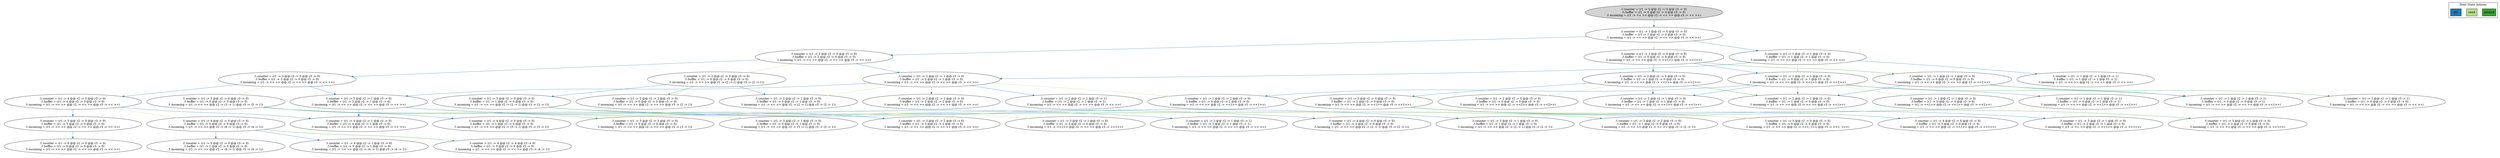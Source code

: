 strict digraph DiskGraph {
edge [colorscheme="paired12"]
nodesep=0.35;
subgraph cluster_graph {
color="white";
4905461063942805406 [label="/\\ counter = (r1 :> 0 @@ r2 :> 0 @@ r3 :> 0)\n/\\ buffer = (r1 :> 0 @@ r2 :> 0 @@ r3 :> 0)\n/\\ incoming = (r1 :> << >> @@ r2 :> << >> @@ r3 :> << >>)",style = filled]
4905461063942805406 -> 8915597313822062495 [label="",color="2",fontcolor="2"];
8915597313822062495 [label="/\\ counter = (r1 :> 1 @@ r2 :> 0 @@ r3 :> 0)\n/\\ buffer = (r1 :> 1 @@ r2 :> 0 @@ r3 :> 0)\n/\\ incoming = (r1 :> << >> @@ r2 :> << >> @@ r3 :> << >>)"];
4905461063942805406 -> 8915597313822062495 [label="",color="2",fontcolor="2"];
8915597313822062495 -> 4269964828763936668 [label="",color="2",fontcolor="2"];
4269964828763936668 [label="/\\ counter = (r1 :> 2 @@ r2 :> 0 @@ r3 :> 0)\n/\\ buffer = (r1 :> 2 @@ r2 :> 0 @@ r3 :> 0)\n/\\ incoming = (r1 :> << >> @@ r2 :> << >> @@ r3 :> << >>)"];
4905461063942805406 -> 8915597313822062495 [label="",color="2",fontcolor="2"];
4269964828763936668 -> 353765936605083549 [label="",color="2",fontcolor="2"];
353765936605083549 [label="/\\ counter = (r1 :> 3 @@ r2 :> 0 @@ r3 :> 0)\n/\\ buffer = (r1 :> 3 @@ r2 :> 0 @@ r3 :> 0)\n/\\ incoming = (r1 :> << >> @@ r2 :> << >> @@ r3 :> << >>)"];
8915597313822062495 -> -5508197389704143006 [label="",color="3",fontcolor="3"];
-5508197389704143006 [label="/\\ counter = (r1 :> 1 @@ r2 :> 0 @@ r3 :> 0)\n/\\ buffer = (r1 :> 0 @@ r2 :> 0 @@ r3 :> 0)\n/\\ incoming = (r1 :> << >> @@ r2 :> <<1>> @@ r3 :> <<1>>)"];
353765936605083549 -> -4992456035425609830 [label="",color="2",fontcolor="2"];
-4992456035425609830 [label="/\\ counter = (r1 :> 4 @@ r2 :> 0 @@ r3 :> 0)\n/\\ buffer = (r1 :> 4 @@ r2 :> 0 @@ r3 :> 0)\n/\\ incoming = (r1 :> << >> @@ r2 :> << >> @@ r3 :> << >>)"];
4269964828763936668 -> -2478752775590022081 [label="",color="3",fontcolor="3"];
-2478752775590022081 [label="/\\ counter = (r1 :> 2 @@ r2 :> 0 @@ r3 :> 0)\n/\\ buffer = (r1 :> 0 @@ r2 :> 0 @@ r3 :> 0)\n/\\ incoming = (r1 :> << >> @@ r2 :> (2 :> 1) @@ r3 :> (2 :> 1))"];
353765936605083549 -> -546216256849538316 [label="",color="3",fontcolor="3"];
-546216256849538316 [label="/\\ counter = (r1 :> 3 @@ r2 :> 0 @@ r3 :> 0)\n/\\ buffer = (r1 :> 0 @@ r2 :> 0 @@ r3 :> 0)\n/\\ incoming = (r1 :> << >> @@ r2 :> (3 :> 1) @@ r3 :> (3 :> 1))"];
-5508197389704143006 -> -5820097894746741829 [label="",color="2",fontcolor="2"];
-5820097894746741829 [label="/\\ counter = (r1 :> 2 @@ r2 :> 0 @@ r3 :> 0)\n/\\ buffer = (r1 :> 1 @@ r2 :> 0 @@ r3 :> 0)\n/\\ incoming = (r1 :> << >> @@ r2 :> <<1>> @@ r3 :> <<1>>)"];
8915597313822062495 -> -248937407241105875 [label="",color="2",fontcolor="2"];
-248937407241105875 [label="/\\ counter = (r1 :> 1 @@ r2 :> 1 @@ r3 :> 0)\n/\\ buffer = (r1 :> 1 @@ r2 :> 1 @@ r3 :> 0)\n/\\ incoming = (r1 :> << >> @@ r2 :> << >> @@ r3 :> << >>)"];
-5508197389704143006 -> -8474188305738011225 [label="",color="2",fontcolor="2"];
-8474188305738011225 [label="/\\ counter = (r1 :> 1 @@ r2 :> 1 @@ r3 :> 0)\n/\\ buffer = (r1 :> 0 @@ r2 :> 1 @@ r3 :> 0)\n/\\ incoming = (r1 :> << >> @@ r2 :> <<1>> @@ r3 :> <<1>>)"];
353765936605083549 -> -8945877272302809553 [label="",color="2",fontcolor="2"];
-8945877272302809553 [label="/\\ counter = (r1 :> 3 @@ r2 :> 1 @@ r3 :> 0)\n/\\ buffer = (r1 :> 3 @@ r2 :> 1 @@ r3 :> 0)\n/\\ incoming = (r1 :> << >> @@ r2 :> << >> @@ r3 :> << >>)"];
4269964828763936668 -> -4868111537216229842 [label="",color="2",fontcolor="2"];
-4868111537216229842 [label="/\\ counter = (r1 :> 2 @@ r2 :> 1 @@ r3 :> 0)\n/\\ buffer = (r1 :> 2 @@ r2 :> 1 @@ r3 :> 0)\n/\\ incoming = (r1 :> << >> @@ r2 :> << >> @@ r3 :> << >>)"];
353765936605083549 -> -8945877272302809553 [label="",color="2",fontcolor="2"];
-5508197389704143006 -> 8945291890450006093 [label="",color="4",fontcolor="4"];
8945291890450006093 [label="/\\ counter = (r1 :> 1 @@ r2 :> 1 @@ r3 :> 0)\n/\\ buffer = (r1 :> 0 @@ r2 :> 0 @@ r3 :> 0)\n/\\ incoming = (r1 :> << >> @@ r2 :> << >> @@ r3 :> <<1>>)"];
8915597313822062495 -> -248937407241105875 [label="",color="2",fontcolor="2"];
-5508197389704143006 -> -8474188305738011225 [label="",color="2",fontcolor="2"];
-4992456035425609830 -> -8854611289810667621 [label="",color="2",fontcolor="2"];
-8854611289810667621 [label="/\\ counter = (r1 :> 5 @@ r2 :> 0 @@ r3 :> 0)\n/\\ buffer = (r1 :> 5 @@ r2 :> 0 @@ r3 :> 0)\n/\\ incoming = (r1 :> << >> @@ r2 :> << >> @@ r3 :> << >>)"];
4269964828763936668 -> -4868111537216229842 [label="",color="2",fontcolor="2"];
-5508197389704143006 -> 8945291890450006093 [label="",color="4",fontcolor="4"];
-2478752775590022081 -> 5824854298382876098 [label="",color="2",fontcolor="2"];
5824854298382876098 [label="/\\ counter = (r1 :> 3 @@ r2 :> 0 @@ r3 :> 0)\n/\\ buffer = (r1 :> 1 @@ r2 :> 0 @@ r3 :> 0)\n/\\ incoming = (r1 :> << >> @@ r2 :> (2 :> 1) @@ r3 :> (2 :> 1))"];
-5820097894746741829 -> 2195754442760308621 [label="",color="2",fontcolor="2"];
2195754442760308621 [label="/\\ counter = (r1 :> 3 @@ r2 :> 0 @@ r3 :> 0)\n/\\ buffer = (r1 :> 2 @@ r2 :> 0 @@ r3 :> 0)\n/\\ incoming = (r1 :> << >> @@ r2 :> <<1>> @@ r3 :> <<1>>)"];
-4992456035425609830 -> 123623437782819461 [label="",color="3",fontcolor="3"];
123623437782819461 [label="/\\ counter = (r1 :> 4 @@ r2 :> 0 @@ r3 :> 0)\n/\\ buffer = (r1 :> 0 @@ r2 :> 0 @@ r3 :> 0)\n/\\ incoming = (r1 :> << >> @@ r2 :> (4 :> 1) @@ r3 :> (4 :> 1))"];
-546216256849538316 -> 8088776344743284592 [label="",color="2",fontcolor="2"];
8088776344743284592 [label="/\\ counter = (r1 :> 4 @@ r2 :> 0 @@ r3 :> 0)\n/\\ buffer = (r1 :> 1 @@ r2 :> 0 @@ r3 :> 0)\n/\\ incoming = (r1 :> << >> @@ r2 :> (3 :> 1) @@ r3 :> (3 :> 1))"];
-4992456035425609830 -> 4433287601581960744 [label="",color="2",fontcolor="2"];
4433287601581960744 [label="/\\ counter = (r1 :> 4 @@ r2 :> 1 @@ r3 :> 0)\n/\\ buffer = (r1 :> 4 @@ r2 :> 1 @@ r3 :> 0)\n/\\ incoming = (r1 :> << >> @@ r2 :> << >> @@ r3 :> << >>)"];
-5820097894746741829 -> 5448073243949751140 [label="",color="3",fontcolor="3"];
5448073243949751140 [label="/\\ counter = (r1 :> 2 @@ r2 :> 0 @@ r3 :> 0)\n/\\ buffer = (r1 :> 0 @@ r2 :> 0 @@ r3 :> 0)\n/\\ incoming = (r1 :> << >> @@ r2 :> <<2>> @@ r3 :> <<2>>)"];
-2478752775590022081 -> -4643890110961141272 [label="",color="2",fontcolor="2"];
-4643890110961141272 [label="/\\ counter = (r1 :> 2 @@ r2 :> 1 @@ r3 :> 0)\n/\\ buffer = (r1 :> 0 @@ r2 :> 1 @@ r3 :> 0)\n/\\ incoming = (r1 :> << >> @@ r2 :> (2 :> 1) @@ r3 :> (2 :> 1))"];
-5820097894746741829 -> -3661709919035822484 [label="",color="2",fontcolor="2"];
-3661709919035822484 [label="/\\ counter = (r1 :> 2 @@ r2 :> 1 @@ r3 :> 0)\n/\\ buffer = (r1 :> 1 @@ r2 :> 1 @@ r3 :> 0)\n/\\ incoming = (r1 :> << >> @@ r2 :> <<1>> @@ r3 :> <<1>>)"];
-4992456035425609830 -> 4433287601581960744 [label="",color="2",fontcolor="2"];
-546216256849538316 -> -7314031874522226909 [label="",color="2",fontcolor="2"];
-7314031874522226909 [label="/\\ counter = (r1 :> 3 @@ r2 :> 1 @@ r3 :> 0)\n/\\ buffer = (r1 :> 0 @@ r2 :> 1 @@ r3 :> 0)\n/\\ incoming = (r1 :> << >> @@ r2 :> (3 :> 1) @@ r3 :> (3 :> 1))"];
-248937407241105875 -> -4868111537216229842 [label="",color="2",fontcolor="2"];
-5820097894746741829 -> 6283086060254299276 [label="",color="4",fontcolor="4"];
6283086060254299276 [label="/\\ counter = (r1 :> 2 @@ r2 :> 1 @@ r3 :> 0)\n/\\ buffer = (r1 :> 1 @@ r2 :> 0 @@ r3 :> 0)\n/\\ incoming = (r1 :> << >> @@ r2 :> << >> @@ r3 :> <<1>>)"];
-2478752775590022081 -> -2723737684740443445 [label="",color="4",fontcolor="4"];
-2723737684740443445 [label="/\\ counter = (r1 :> 2 @@ r2 :> 2 @@ r3 :> 0)\n/\\ buffer = (r1 :> 0 @@ r2 :> 0 @@ r3 :> 0)\n/\\ incoming = (r1 :> << >> @@ r2 :> << >> @@ r3 :> (2 :> 1))"];
-5820097894746741829 -> -3661709919035822484 [label="",color="2",fontcolor="2"];
-248937407241105875 -> -8474188305738011225 [label="",color="3",fontcolor="3"];
-546216256849538316 -> 3091367832925251002 [label="",color="4",fontcolor="4"];
3091367832925251002 [label="/\\ counter = (r1 :> 3 @@ r2 :> 3 @@ r3 :> 0)\n/\\ buffer = (r1 :> 0 @@ r2 :> 0 @@ r3 :> 0)\n/\\ incoming = (r1 :> << >> @@ r2 :> << >> @@ r3 :> (3 :> 1))"];
-248937407241105875 -> -4868111537216229842 [label="",color="2",fontcolor="2"];
-5820097894746741829 -> 6283086060254299276 [label="",color="4",fontcolor="4"];
-2478752775590022081 -> -4643890110961141272 [label="",color="2",fontcolor="2"];
-8474188305738011225 -> -3661709919035822484 [label="",color="2",fontcolor="2"];
-248937407241105875 -> -8474188305738011225 [label="",color="3",fontcolor="3"];
-546216256849538316 -> -7314031874522226909 [label="",color="2",fontcolor="2"];
-248937407241105875 -> 8197714448507701200 [label="",color="2",fontcolor="2"];
8197714448507701200 [label="/\\ counter = (r1 :> 1 @@ r2 :> 1 @@ r3 :> 1)\n/\\ buffer = (r1 :> 1 @@ r2 :> 1 @@ r3 :> 1)\n/\\ incoming = (r1 :> << >> @@ r2 :> << >> @@ r3 :> << >>)"];
-8474188305738011225 -> -6135016056642126667 [label="",color="2",fontcolor="2"];
-6135016056642126667 [label="/\\ counter = (r1 :> 1 @@ r2 :> 2 @@ r3 :> 0)\n/\\ buffer = (r1 :> 0 @@ r2 :> 2 @@ r3 :> 0)\n/\\ incoming = (r1 :> << >> @@ r2 :> <<1>> @@ r3 :> <<1>>)"];
-2478752775590022081 -> -2723737684740443445 [label="",color="4",fontcolor="4"];
-8945877272302809553 -> 4433287601581960744 [label="",color="2",fontcolor="2"];
-546216256849538316 -> 3091367832925251002 [label="",color="4",fontcolor="4"];
-8945877272302809553 -> -7314031874522226909 [label="",color="3",fontcolor="3"];
-4868111537216229842 -> -8945877272302809553 [label="",color="2",fontcolor="2"];
-8474188305738011225 -> -1174564777332383229 [label="",color="3",fontcolor="3"];
-1174564777332383229 [label="/\\ counter = (r1 :> 1 @@ r2 :> 1 @@ r3 :> 0)\n/\\ buffer = (r1 :> 0 @@ r2 :> 0 @@ r3 :> 0)\n/\\ incoming = (r1 :> <<1>> @@ r2 :> <<1>> @@ r3 :> <<2>>)"];
-4868111537216229842 -> -4643890110961141272 [label="",color="3",fontcolor="3"];
-8945877272302809553 -> -4763781308471259156 [label="",color="2",fontcolor="2"];
-4763781308471259156 [label="/\\ counter = (r1 :> 3 @@ r2 :> 2 @@ r3 :> 0)\n/\\ buffer = (r1 :> 3 @@ r2 :> 2 @@ r3 :> 0)\n/\\ incoming = (r1 :> << >> @@ r2 :> << >> @@ r3 :> << >>)"];
8945291890450006093 -> 6283086060254299276 [label="",color="2",fontcolor="2"];
-4868111537216229842 -> -9058282021822615571 [label="",color="2",fontcolor="2"];
-9058282021822615571 [label="/\\ counter = (r1 :> 2 @@ r2 :> 2 @@ r3 :> 0)\n/\\ buffer = (r1 :> 2 @@ r2 :> 2 @@ r3 :> 0)\n/\\ incoming = (r1 :> << >> @@ r2 :> << >> @@ r3 :> << >>)"];
-8474188305738011225 -> 6283086060254299276 [label="",color="4",fontcolor="4"];
-8945877272302809553 -> 2851818710781588808 [label="",color="3",fontcolor="3"];
2851818710781588808 [label="/\\ counter = (r1 :> 3 @@ r2 :> 1 @@ r3 :> 0)\n/\\ buffer = (r1 :> 3 @@ r2 :> 0 @@ r3 :> 0)\n/\\ incoming = (r1 :> <<1>> @@ r2 :> << >> @@ r3 :> <<1>>)"];
8945291890450006093 -> 6283086060254299276 [label="",color="2",fontcolor="2"];
-8945877272302809553 -> 1051139026353080274 [label="",color="2",fontcolor="2"];
1051139026353080274 [label="/\\ counter = (r1 :> 3 @@ r2 :> 1 @@ r3 :> 1)\n/\\ buffer = (r1 :> 3 @@ r2 :> 1 @@ r3 :> 1)\n/\\ incoming = (r1 :> << >> @@ r2 :> << >> @@ r3 :> << >>)"];
-8474188305738011225 -> -1736101828267777156 [label="",color="2",fontcolor="2"];
-1736101828267777156 [label="/\\ counter = (r1 :> 1 @@ r2 :> 1 @@ r3 :> 1)\n/\\ buffer = (r1 :> 0 @@ r2 :> 1 @@ r3 :> 1)\n/\\ incoming = (r1 :> << >> @@ r2 :> <<1>> @@ r3 :> <<1>>)"];
-4868111537216229842 -> -6135016056642126667 [label="",color="3",fontcolor="3"];
-8474188305738011225 -> 8370605296459658117 [label="",color="4",fontcolor="4"];
-8854611289810667621 -> -4186800553595807848 [label="",color="2",fontcolor="2"];
-4186800553595807848 [label="/\\ counter = (r1 :> 6 @@ r2 :> 0 @@ r3 :> 0)\n/\\ buffer = (r1 :> 6 @@ r2 :> 0 @@ r3 :> 0)\n/\\ incoming = (r1 :> << >> @@ r2 :> << >> @@ r3 :> << >>)"];
8945291890450006093 -> 8370605296459658117 [label="",color="2",fontcolor="2"];
8370605296459658117 [label="/\\ counter = (r1 :> 1 @@ r2 :> 1 @@ r3 :> 1)\n/\\ buffer = (r1 :> 0 @@ r2 :> 0 @@ r3 :> 1)\n/\\ incoming = (r1 :> << >> @@ r2 :> << >> @@ r3 :> <<1>>)"];
5824854298382876098 -> -1949526813853512307 [label="",color="2",fontcolor="2"];
-1949526813853512307 [label="/\\ counter = (r1 :> 4 @@ r2 :> 0 @@ r3 :> 0)\n/\\ buffer = (r1 :> 2 @@ r2 :> 0 @@ r3 :> 0)\n/\\ incoming = (r1 :> << >> @@ r2 :> (2 :> 1) @@ r3 :> (2 :> 1))"];
-4868111537216229842 -> 3548633362439284691 [label="",color="2",fontcolor="2"];
3548633362439284691 [label="/\\ counter = (r1 :> 2 @@ r2 :> 1 @@ r3 :> 1)\n/\\ buffer = (r1 :> 2 @@ r2 :> 1 @@ r3 :> 1)\n/\\ incoming = (r1 :> << >> @@ r2 :> << >> @@ r3 :> << >>)"];
5824854298382876098 -> 8233671921905898857 [label="",color="3",fontcolor="3"];
8233671921905898857 [label="/\\ counter = (r1 :> 3 @@ r2 :> 0 @@ r3 :> 0)\n/\\ buffer = (r1 :> 0 @@ r2 :> 0 @@ r3 :> 0)\n/\\ incoming = (r1 :> << >> @@ r2 :> <<1, 1>> @@ r3 :> <<1, 1>>)"];
8945291890450006093 -> 1705052227894152860 [label="",color="4",fontcolor="4"];
1705052227894152860 [label="/\\ counter = (r1 :> 1 @@ r2 :> 1 @@ r3 :> 1)\n/\\ buffer = (r1 :> 0 @@ r2 :> 0 @@ r3 :> 0)\n/\\ incoming = (r1 :> << >> @@ r2 :> << >> @@ r3 :> << >>)"];
5824854298382876098 -> 3657538524602953749 [label="",color="2",fontcolor="2"];
3657538524602953749 [label="/\\ counter = (r1 :> 3 @@ r2 :> 1 @@ r3 :> 0)\n/\\ buffer = (r1 :> 1 @@ r2 :> 1 @@ r3 :> 0)\n/\\ incoming = (r1 :> << >> @@ r2 :> (2 :> 1) @@ r3 :> (2 :> 1))"];
2195754442760308621 -> -7614871154103690743 [label="",color="2",fontcolor="2"];
-7614871154103690743 [label="/\\ counter = (r1 :> 4 @@ r2 :> 0 @@ r3 :> 0)\n/\\ buffer = (r1 :> 3 @@ r2 :> 0 @@ r3 :> 0)\n/\\ incoming = (r1 :> << >> @@ r2 :> <<1>> @@ r3 :> <<1>>)"];
5824854298382876098 -> 6702023905364626297 [label="",color="4",fontcolor="4"];
6702023905364626297 [label="/\\ counter = (r1 :> 3 @@ r2 :> 2 @@ r3 :> 0)\n/\\ buffer = (r1 :> 1 @@ r2 :> 0 @@ r3 :> 0)\n/\\ incoming = (r1 :> << >> @@ r2 :> << >> @@ r3 :> (2 :> 1))"];
123623437782819461 -> -8288721491223057544 [label="",color="2",fontcolor="2"];
-8288721491223057544 [label="/\\ counter = (r1 :> 5 @@ r2 :> 0 @@ r3 :> 0)\n/\\ buffer = (r1 :> 1 @@ r2 :> 0 @@ r3 :> 0)\n/\\ incoming = (r1 :> << >> @@ r2 :> (4 :> 1) @@ r3 :> (4 :> 1))"];
2195754442760308621 -> 8233671921905898857 [label="",color="3",fontcolor="3"];
123623437782819461 -> 7179607705251901266 [label="",color="2",fontcolor="2"];
7179607705251901266 [label="/\\ counter = (r1 :> 4 @@ r2 :> 1 @@ r3 :> 0)\n/\\ buffer = (r1 :> 0 @@ r2 :> 1 @@ r3 :> 0)\n/\\ incoming = (r1 :> << >> @@ r2 :> (4 :> 1) @@ r3 :> (4 :> 1))"];
5824854298382876098 -> 3657538524602953749 [label="",color="2",fontcolor="2"];
2195754442760308621 -> 8965759759163689562 [label="",color="2",fontcolor="2"];
8965759759163689562 [label="/\\ counter = (r1 :> 3 @@ r2 :> 1 @@ r3 :> 0)\n/\\ buffer = (r1 :> 2 @@ r2 :> 1 @@ r3 :> 0)\n/\\ incoming = (r1 :> << >> @@ r2 :> <<1>> @@ r3 :> <<1>>)"];
123623437782819461 -> 2410697123538574546 [label="",color="4",fontcolor="4"];
2410697123538574546 [label="/\\ counter = (r1 :> 4 @@ r2 :> 4 @@ r3 :> 0)\n/\\ buffer = (r1 :> 0 @@ r2 :> 0 @@ r3 :> 0)\n/\\ incoming = (r1 :> << >> @@ r2 :> << >> @@ r3 :> (4 :> 1))"];
5824854298382876098 -> 6702023905364626297 [label="",color="4",fontcolor="4"];
2195754442760308621 -> -4238030694713722820 [label="",color="4",fontcolor="4"];
-4238030694713722820 [label="/\\ counter = (r1 :> 3 @@ r2 :> 1 @@ r3 :> 0)\n/\\ buffer = (r1 :> 2 @@ r2 :> 0 @@ r3 :> 0)\n/\\ incoming = (r1 :> << >> @@ r2 :> << >> @@ r3 :> <<1>>)"];
123623437782819461 -> 7179607705251901266 [label="",color="2",fontcolor="2"];
2195754442760308621 -> 8965759759163689562 [label="",color="2",fontcolor="2"];
123623437782819461 -> 2410697123538574546 [label="",color="4",fontcolor="4"];
2195754442760308621 -> -4238030694713722820 [label="",color="4",fontcolor="4"];
{rank = same; 4905461063942805406;}
{rank = same; 8915597313822062495;}
{rank = same; -5508197389704143006;4269964828763936668;-248937407241105875;}
{rank = same; 353765936605083549;-5820097894746741829;-8474188305738011225;-4868111537216229842;8945291890450006093;-2478752775590022081;}
{rank = same; -4992456035425609830;-8945877272302809553;-546216256849538316;2195754442760308621;5824854298382876098;}
{rank = same; 123623437782819461;-8854611289810667621;}
}
subgraph cluster_legend {graph[style=bold];label = "Next State Actions" style="solid"
node [ labeljust="l",colorscheme="paired12",style=filled,shape=record ]
receive [label="receive",fillcolor=4]
send [label="send",fillcolor=3]
inc [label="inc",fillcolor=2]
}}